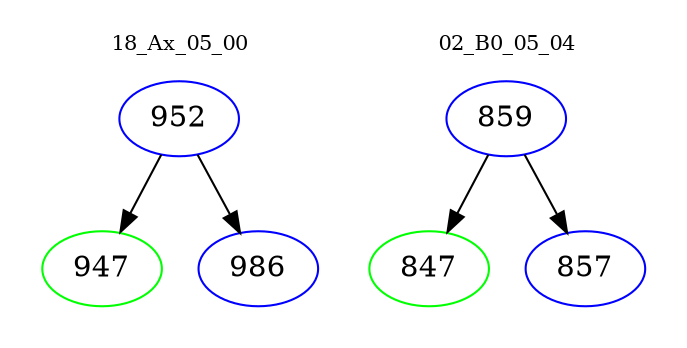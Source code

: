 digraph{
subgraph cluster_0 {
color = white
label = "18_Ax_05_00";
fontsize=10;
T0_952 [label="952", color="blue"]
T0_952 -> T0_947 [color="black"]
T0_947 [label="947", color="green"]
T0_952 -> T0_986 [color="black"]
T0_986 [label="986", color="blue"]
}
subgraph cluster_1 {
color = white
label = "02_B0_05_04";
fontsize=10;
T1_859 [label="859", color="blue"]
T1_859 -> T1_847 [color="black"]
T1_847 [label="847", color="green"]
T1_859 -> T1_857 [color="black"]
T1_857 [label="857", color="blue"]
}
}
